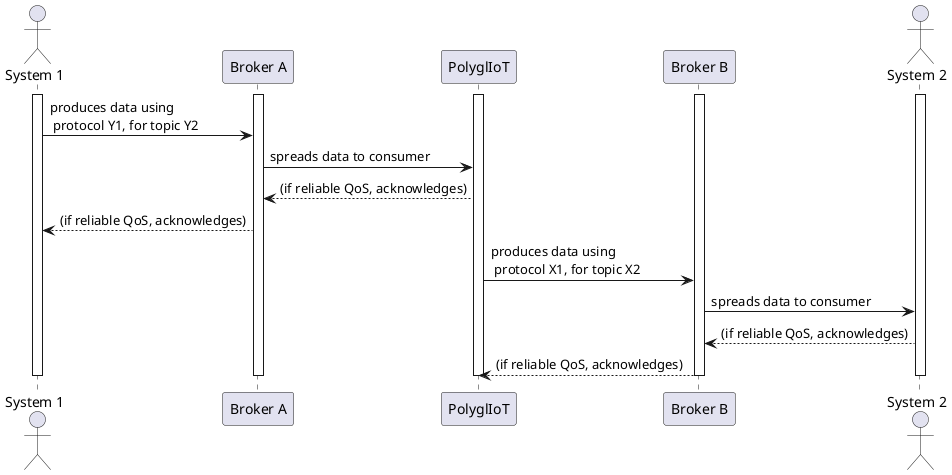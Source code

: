 @startuml

actor "System 1" as usr1
participant "Broker A" as ba
participant PolyglIoT as mpt
participant "Broker B" as bb
actor "System 2" as usr2

activate usr1
activate mpt
activate ba
activate bb
activate usr2

usr1 -> ba : produces data using \n protocol Y1, for topic Y2
ba -> mpt : spreads data to consumer
mpt --> ba : (if reliable QoS, acknowledges)
ba --> usr1 : (if reliable QoS, acknowledges)
mpt -> bb : produces data using \n protocol X1, for topic X2
bb -> usr2 : spreads data to consumer
usr2 --> bb : (if reliable QoS, acknowledges)
bb --> mpt : (if reliable QoS, acknowledges)

deactivate usr2
deactivate bb
deactivate ba
deactivate mpt
deactivate usr1

@enduml